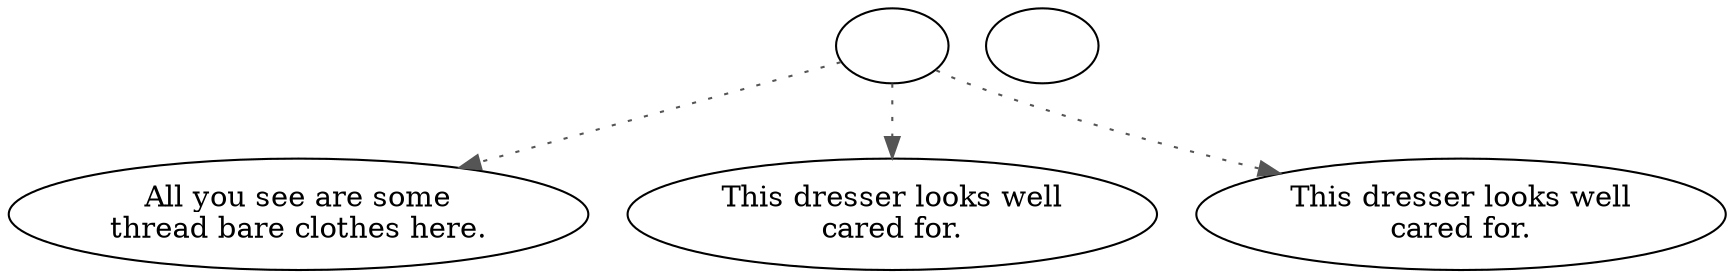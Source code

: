 digraph SDRESSER {
  "start" [style=filled       fillcolor="#FFFFFF"       color="#000000"]
  "start" -> "pickup_p_proc" [style=dotted color="#555555"]
  "start" -> "description_p_proc" [style=dotted color="#555555"]
  "start" -> "look_at_p_proc" [style=dotted color="#555555"]
  "start" [label=""]
  "pickup_p_proc" [style=filled       fillcolor="#FFFFFF"       color="#000000"]
  "pickup_p_proc" [label="All you see are some\nthread bare clothes here."]
  "look_at_p_proc" [style=filled       fillcolor="#FFFFFF"       color="#000000"]
  "look_at_p_proc" [label="This dresser looks well\ncared for."]
  "description_p_proc" [style=filled       fillcolor="#FFFFFF"       color="#000000"]
  "description_p_proc" [label="This dresser looks well\ncared for."]
  "chairend" [style=filled       fillcolor="#FFFFFF"       color="#000000"]
  "chairend" [label=""]
}